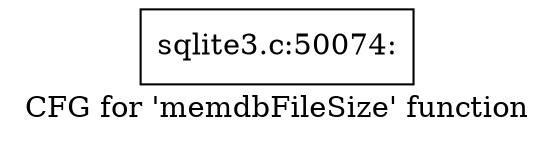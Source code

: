 digraph "CFG for 'memdbFileSize' function" {
	label="CFG for 'memdbFileSize' function";

	Node0x55c0f7265000 [shape=record,label="{sqlite3.c:50074:}"];
}

